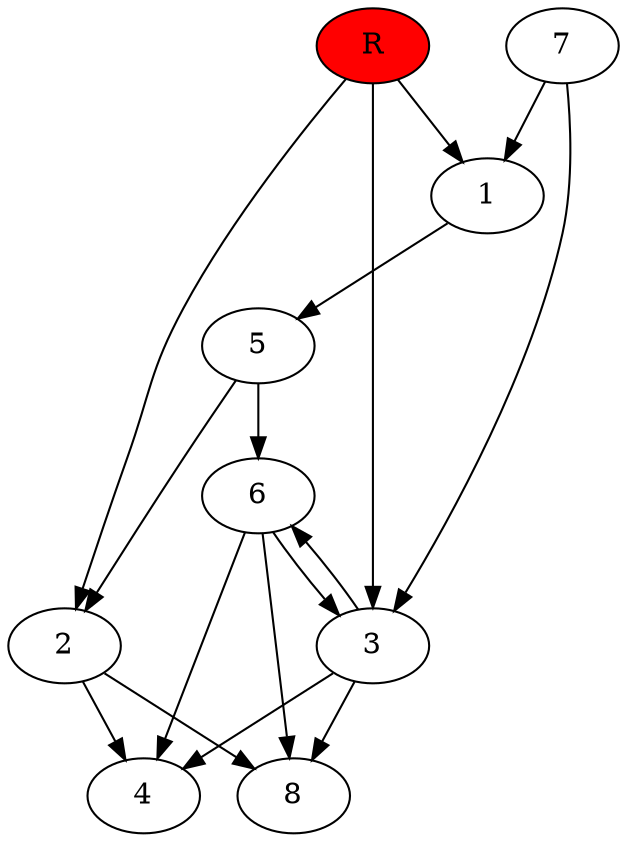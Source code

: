 digraph prb31088 {
	1
	2
	3
	4
	5
	6
	7
	8
	R [fillcolor="#ff0000" style=filled]
	1 -> 5
	2 -> 4
	2 -> 8
	3 -> 4
	3 -> 6
	3 -> 8
	5 -> 2
	5 -> 6
	6 -> 3
	6 -> 4
	6 -> 8
	7 -> 1
	7 -> 3
	R -> 1
	R -> 2
	R -> 3
}
